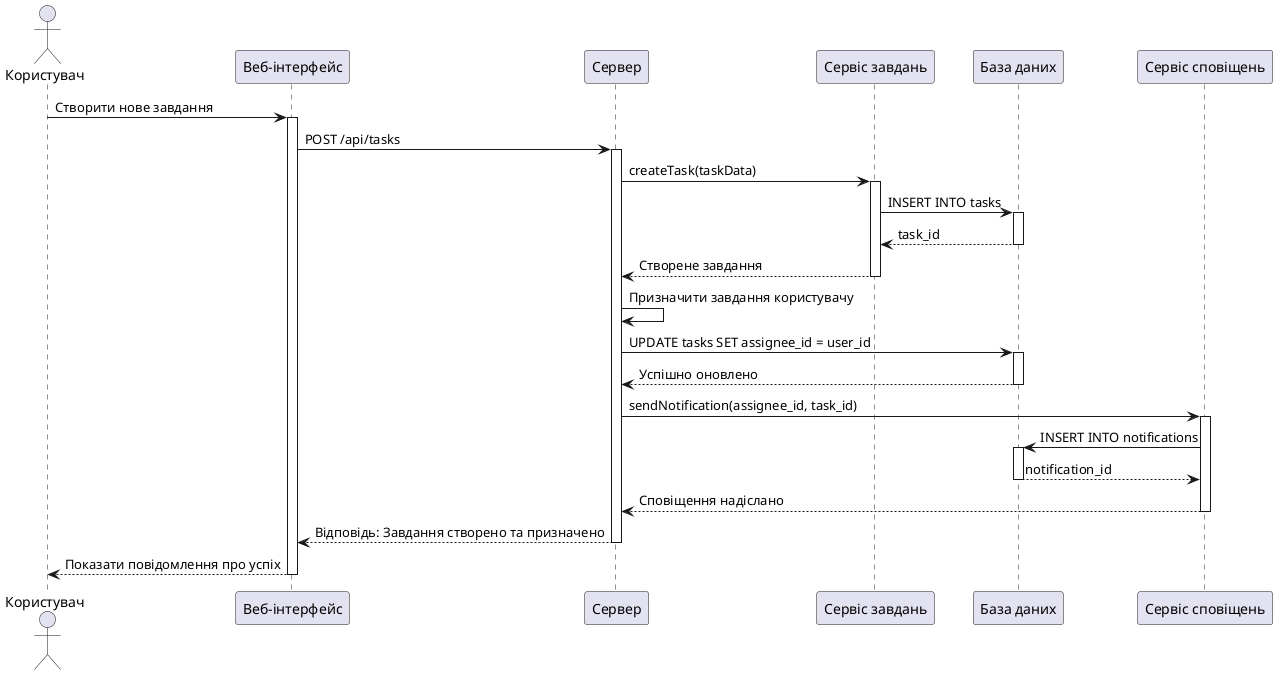 @startuml TaskFlow - Діаграма послідовності

actor Користувач as User
participant "Веб-інтерфейс" as Frontend
participant "Сервер" as Backend
participant "Сервіс завдань" as TaskService
participant "База даних" as Database
participant "Сервіс сповіщень" as NotificationService

User -> Frontend : Створити нове завдання
activate Frontend

Frontend -> Backend : POST /api/tasks
activate Backend

Backend -> TaskService : createTask(taskData)
activate TaskService

TaskService -> Database : INSERT INTO tasks
activate Database
Database --> TaskService : task_id
deactivate Database

TaskService --> Backend : Створене завдання
deactivate TaskService

Backend -> Backend : Призначити завдання користувачу

Backend -> Database : UPDATE tasks SET assignee_id = user_id
activate Database
Database --> Backend : Успішно оновлено
deactivate Database

Backend -> NotificationService : sendNotification(assignee_id, task_id)
activate NotificationService

NotificationService -> Database : INSERT INTO notifications
activate Database
Database --> NotificationService : notification_id
deactivate Database

NotificationService --> Backend : Сповіщення надіслано
deactivate NotificationService

Backend --> Frontend : Відповідь: Завдання створено та призначено
deactivate Backend

Frontend --> User : Показати повідомлення про успіх
deactivate Frontend

@enduml
